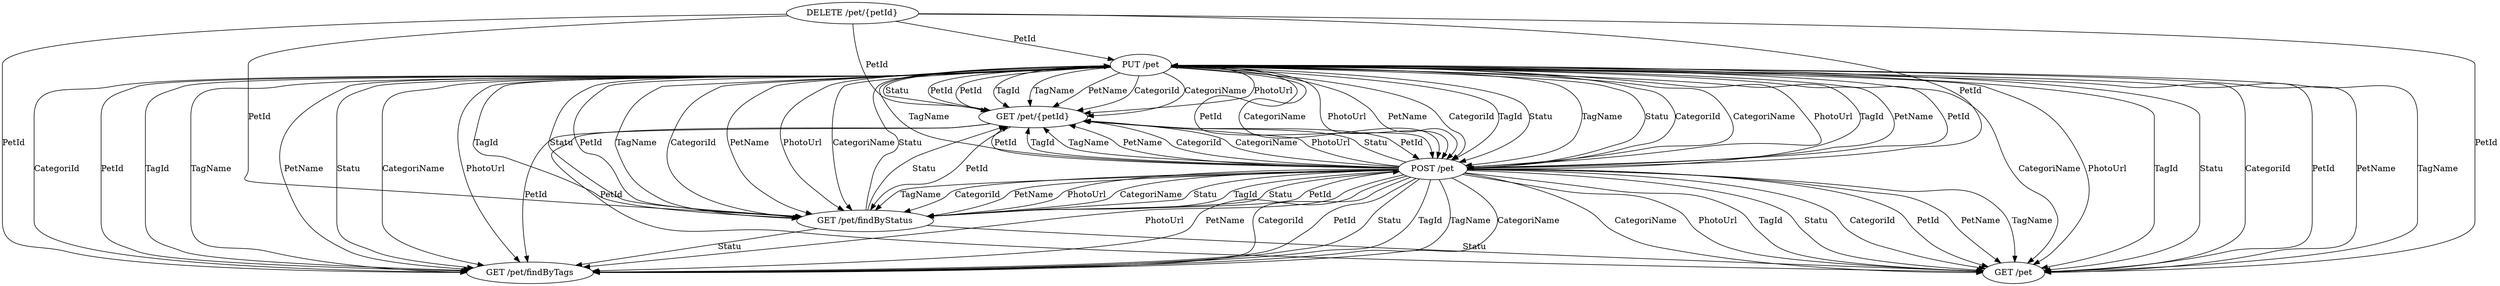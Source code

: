 digraph G {
  1 [ label="PUT /pet" ];
  2 [ label="GET /pet/{petId}" ];
  3 [ label="GET /pet/findByStatus" ];
  4 [ label="GET /pet/findByTags" ];
  5 [ label="GET /pet" ];
  6 [ label="DELETE /pet/{petId}" ];
  7 [ label="POST /pet" ];
  2 -> 3 [ label="PetId" ];
  1 -> 3 [ label="PetId" ];
  1 -> 3 [ label="TagName" ];
  1 -> 3 [ label="CategoriId" ];
  1 -> 3 [ label="PetName" ];
  1 -> 3 [ label="PhotoUrl" ];
  1 -> 3 [ label="CategoriName" ];
  1 -> 3 [ label="TagId" ];
  1 -> 3 [ label="Statu" ];
  6 -> 3 [ label="PetId" ];
  7 -> 3 [ label="PetId" ];
  7 -> 3 [ label="TagName" ];
  7 -> 3 [ label="CategoriId" ];
  7 -> 3 [ label="PetName" ];
  7 -> 3 [ label="PhotoUrl" ];
  7 -> 3 [ label="CategoriName" ];
  7 -> 3 [ label="TagId" ];
  7 -> 3 [ label="Statu" ];
  3 -> 4 [ label="Statu" ];
  2 -> 4 [ label="PetId" ];
  1 -> 4 [ label="PetId" ];
  1 -> 4 [ label="Statu" ];
  1 -> 4 [ label="TagId" ];
  1 -> 4 [ label="TagName" ];
  1 -> 4 [ label="CategoriName" ];
  1 -> 4 [ label="PhotoUrl" ];
  1 -> 4 [ label="PetName" ];
  1 -> 4 [ label="CategoriId" ];
  6 -> 4 [ label="PetId" ];
  7 -> 4 [ label="PetId" ];
  7 -> 4 [ label="Statu" ];
  7 -> 4 [ label="TagId" ];
  7 -> 4 [ label="TagName" ];
  7 -> 4 [ label="CategoriName" ];
  7 -> 4 [ label="PhotoUrl" ];
  7 -> 4 [ label="PetName" ];
  7 -> 4 [ label="CategoriId" ];
  3 -> 5 [ label="Statu" ];
  2 -> 5 [ label="PetId" ];
  1 -> 5 [ label="CategoriName" ];
  1 -> 5 [ label="PhotoUrl" ];
  1 -> 5 [ label="TagId" ];
  1 -> 5 [ label="Statu" ];
  1 -> 5 [ label="CategoriId" ];
  1 -> 5 [ label="PetId" ];
  1 -> 5 [ label="PetName" ];
  1 -> 5 [ label="TagName" ];
  6 -> 5 [ label="PetId" ];
  7 -> 5 [ label="CategoriName" ];
  7 -> 5 [ label="PhotoUrl" ];
  7 -> 5 [ label="TagId" ];
  7 -> 5 [ label="Statu" ];
  7 -> 5 [ label="CategoriId" ];
  7 -> 5 [ label="PetId" ];
  7 -> 5 [ label="PetName" ];
  7 -> 5 [ label="TagName" ];
  3 -> 2 [ label="Statu" ];
  1 -> 2 [ label="PetId" ];
  1 -> 2 [ label="TagId" ];
  1 -> 2 [ label="TagName" ];
  1 -> 2 [ label="PetName" ];
  1 -> 2 [ label="CategoriId" ];
  1 -> 2 [ label="CategoriName" ];
  1 -> 2 [ label="PhotoUrl" ];
  1 -> 2 [ label="Statu" ];
  6 -> 2 [ label="PetId" ];
  7 -> 2 [ label="PetId" ];
  7 -> 2 [ label="TagId" ];
  7 -> 2 [ label="TagName" ];
  7 -> 2 [ label="PetName" ];
  7 -> 2 [ label="CategoriId" ];
  7 -> 2 [ label="CategoriName" ];
  7 -> 2 [ label="PhotoUrl" ];
  7 -> 2 [ label="Statu" ];
  3 -> 1 [ label="Statu" ];
  2 -> 1 [ label="PetId" ];
  6 -> 1 [ label="PetId" ];
  7 -> 1 [ label="Statu" ];
  7 -> 1 [ label="CategoriId" ];
  7 -> 1 [ label="CategoriName" ];
  7 -> 1 [ label="PhotoUrl" ];
  7 -> 1 [ label="TagId" ];
  7 -> 1 [ label="PetName" ];
  7 -> 1 [ label="PetId" ];
  7 -> 1 [ label="TagName" ];
  3 -> 7 [ label="Statu" ];
  2 -> 7 [ label="PetId" ];
  1 -> 7 [ label="TagName" ];
  1 -> 7 [ label="PetId" ];
  1 -> 7 [ label="CategoriName" ];
  1 -> 7 [ label="PhotoUrl" ];
  1 -> 7 [ label="PetName" ];
  1 -> 7 [ label="CategoriId" ];
  1 -> 7 [ label="TagId" ];
  1 -> 7 [ label="Statu" ];
  6 -> 7 [ label="PetId" ];
}
